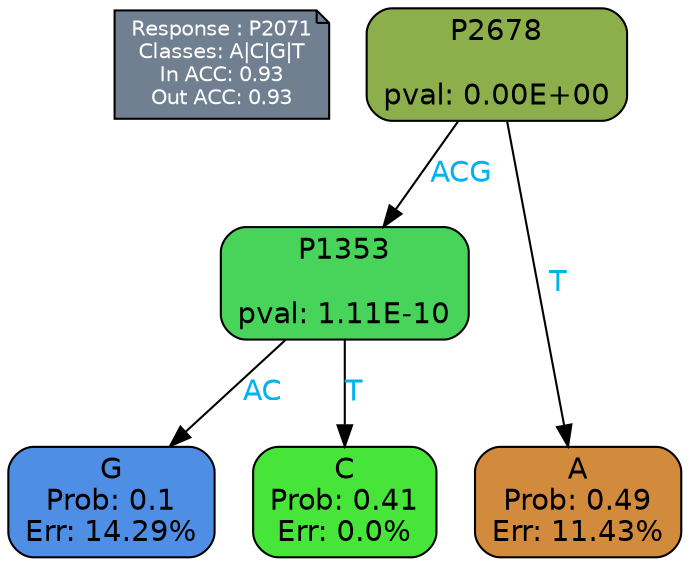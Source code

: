 digraph Tree {
node [shape=box, style="filled, rounded", color="black", fontname=helvetica] ;
graph [ranksep=equally, splines=polylines, bgcolor=transparent, dpi=600] ;
edge [fontname=helvetica] ;
LEGEND [label="Response : P2071
Classes: A|C|G|T
In ACC: 0.93
Out ACC: 0.93
",shape=note,align=left,style=filled,fillcolor="slategray",fontcolor="white",fontsize=10];1 [label="P2678

pval: 0.00E+00", fillcolor="#8caf4c"] ;
2 [label="P1353

pval: 1.11E-10", fillcolor="#48d45a"] ;
3 [label="G
Prob: 0.1
Err: 14.29%", fillcolor="#4f8ee5"] ;
4 [label="C
Prob: 0.41
Err: 0.0%", fillcolor="#47e539"] ;
5 [label="A
Prob: 0.49
Err: 11.43%", fillcolor="#d28a3d"] ;
1 -> 2 [label="ACG",fontcolor=deepskyblue2] ;
1 -> 5 [label="T",fontcolor=deepskyblue2] ;
2 -> 3 [label="AC",fontcolor=deepskyblue2] ;
2 -> 4 [label="T",fontcolor=deepskyblue2] ;
{rank = same; 3;4;5;}{rank = same; LEGEND;1;}}